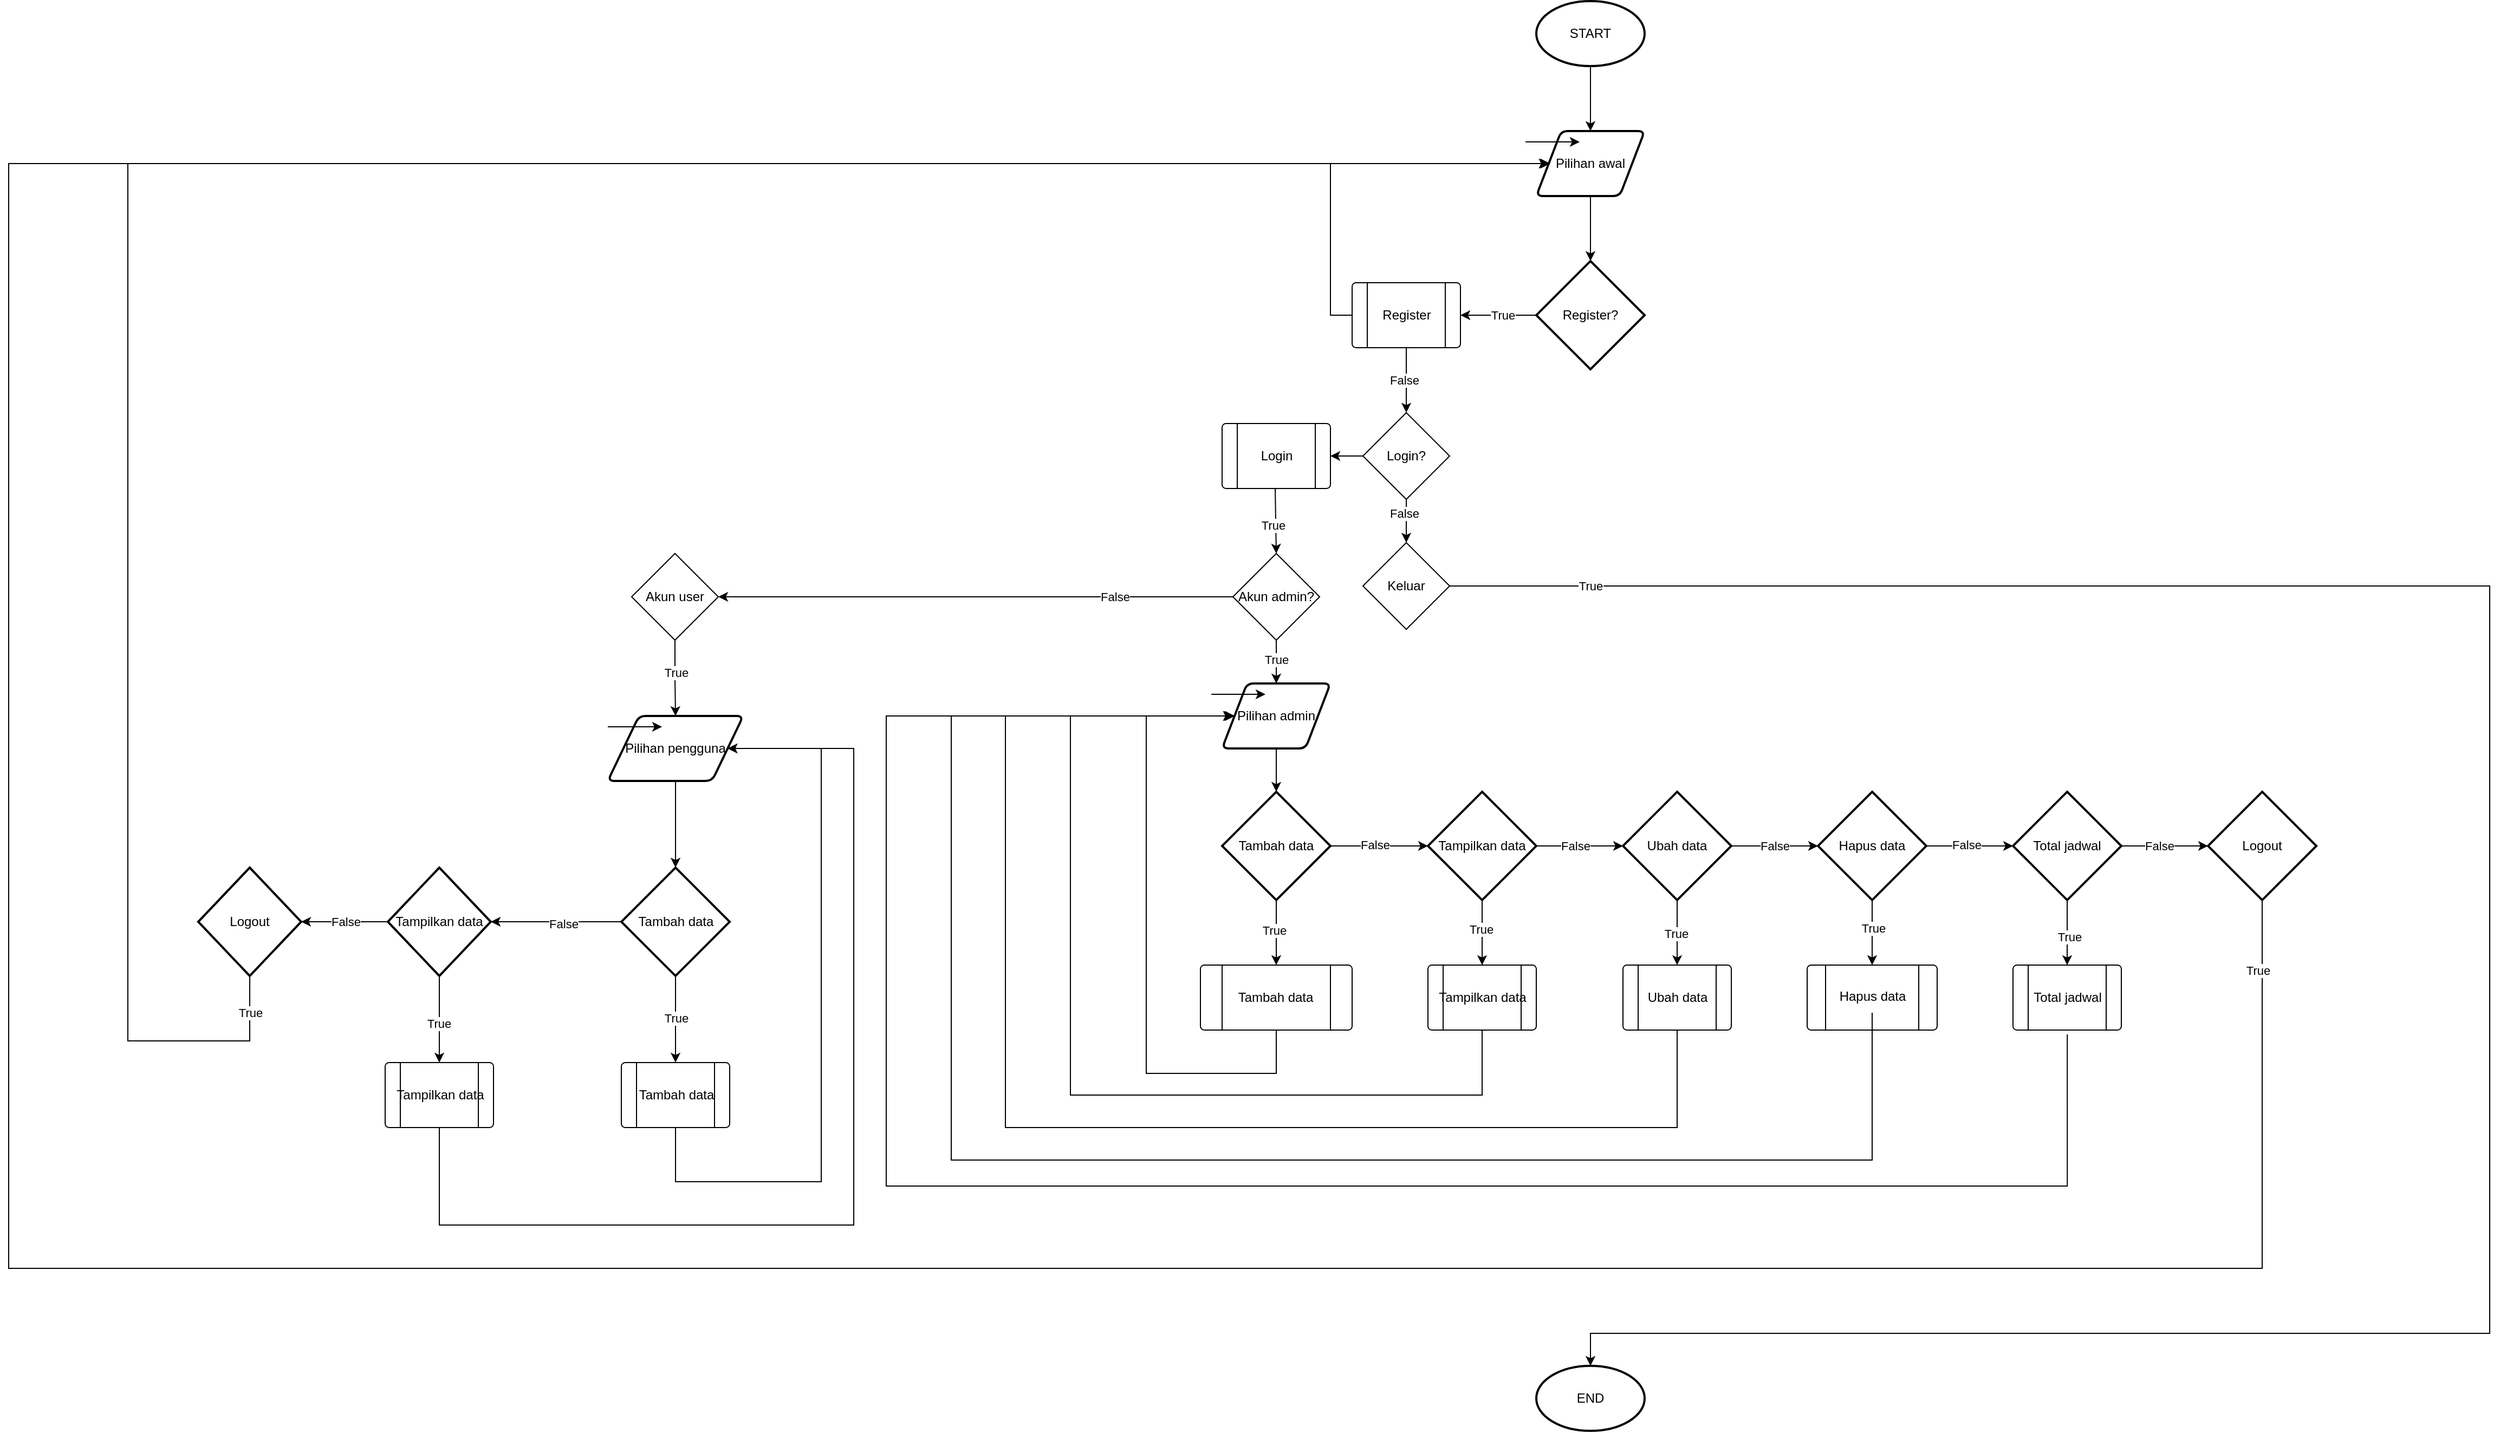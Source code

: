 <mxfile version="24.7.17" pages="8">
  <diagram id="26QEeZrX69vIbiT__6Te" name="UTAMA">
    <mxGraphModel dx="3543" dy="887" grid="1" gridSize="10" guides="1" tooltips="1" connect="1" arrows="1" fold="1" page="1" pageScale="1" pageWidth="850" pageHeight="1100" math="0" shadow="0">
      <root>
        <mxCell id="0" />
        <mxCell id="1" parent="0" />
        <mxCell id="IL1phmKc3OUUYU9UXJBj-3" value="" style="edgeStyle=orthogonalEdgeStyle;rounded=0;orthogonalLoop=1;jettySize=auto;html=1;" parent="1" source="IL1phmKc3OUUYU9UXJBj-1" target="IL1phmKc3OUUYU9UXJBj-2" edge="1">
          <mxGeometry relative="1" as="geometry" />
        </mxCell>
        <mxCell id="IL1phmKc3OUUYU9UXJBj-1" value="START" style="strokeWidth=2;html=1;shape=mxgraph.flowchart.start_1;whiteSpace=wrap;" parent="1" vertex="1">
          <mxGeometry x="370" y="290" width="100" height="60" as="geometry" />
        </mxCell>
        <mxCell id="IL1phmKc3OUUYU9UXJBj-5" value="" style="edgeStyle=orthogonalEdgeStyle;rounded=0;orthogonalLoop=1;jettySize=auto;html=1;entryX=0.5;entryY=0;entryDx=0;entryDy=0;entryPerimeter=0;" parent="1" source="IL1phmKc3OUUYU9UXJBj-2" target="XxElJnlrTqwfch94WFFh-1" edge="1">
          <mxGeometry relative="1" as="geometry">
            <mxPoint x="420" y="550" as="targetPoint" />
          </mxGeometry>
        </mxCell>
        <mxCell id="IL1phmKc3OUUYU9UXJBj-2" value="Pilihan awal" style="shape=parallelogram;html=1;strokeWidth=2;perimeter=parallelogramPerimeter;whiteSpace=wrap;rounded=1;arcSize=12;size=0.23;" parent="1" vertex="1">
          <mxGeometry x="370" y="410" width="100" height="60" as="geometry" />
        </mxCell>
        <mxCell id="XxElJnlrTqwfch94WFFh-4" value="" style="edgeStyle=orthogonalEdgeStyle;rounded=0;orthogonalLoop=1;jettySize=auto;html=1;entryX=1;entryY=0.5;entryDx=0;entryDy=0;" parent="1" source="XxElJnlrTqwfch94WFFh-1" target="XxElJnlrTqwfch94WFFh-5" edge="1">
          <mxGeometry relative="1" as="geometry">
            <mxPoint x="300" y="580" as="targetPoint" />
          </mxGeometry>
        </mxCell>
        <mxCell id="XxElJnlrTqwfch94WFFh-6" value="True" style="edgeLabel;html=1;align=center;verticalAlign=middle;resizable=0;points=[];" parent="XxElJnlrTqwfch94WFFh-4" vertex="1" connectable="0">
          <mxGeometry x="-0.103" y="5" relative="1" as="geometry">
            <mxPoint y="-5" as="offset" />
          </mxGeometry>
        </mxCell>
        <mxCell id="XxElJnlrTqwfch94WFFh-1" value="Register?" style="strokeWidth=2;html=1;shape=mxgraph.flowchart.decision;whiteSpace=wrap;" parent="1" vertex="1">
          <mxGeometry x="370" y="530" width="100" height="100" as="geometry" />
        </mxCell>
        <mxCell id="XxElJnlrTqwfch94WFFh-8" style="edgeStyle=orthogonalEdgeStyle;rounded=0;orthogonalLoop=1;jettySize=auto;html=1;entryX=0;entryY=0.5;entryDx=0;entryDy=0;" parent="1" source="XxElJnlrTqwfch94WFFh-5" target="IL1phmKc3OUUYU9UXJBj-2" edge="1">
          <mxGeometry relative="1" as="geometry">
            <Array as="points">
              <mxPoint x="180" y="580" />
              <mxPoint x="180" y="440" />
            </Array>
          </mxGeometry>
        </mxCell>
        <mxCell id="4S5R090-bwrtNlhZvarS-1" value="" style="edgeStyle=orthogonalEdgeStyle;rounded=0;orthogonalLoop=1;jettySize=auto;html=1;entryX=0.5;entryY=0;entryDx=0;entryDy=0;" parent="1" source="XxElJnlrTqwfch94WFFh-5" target="4S5R090-bwrtNlhZvarS-7" edge="1">
          <mxGeometry relative="1" as="geometry">
            <mxPoint x="250" y="680" as="targetPoint" />
          </mxGeometry>
        </mxCell>
        <mxCell id="4S5R090-bwrtNlhZvarS-2" value="False" style="edgeLabel;html=1;align=center;verticalAlign=middle;resizable=0;points=[];" parent="4S5R090-bwrtNlhZvarS-1" vertex="1" connectable="0">
          <mxGeometry y="-2" relative="1" as="geometry">
            <mxPoint as="offset" />
          </mxGeometry>
        </mxCell>
        <mxCell id="XxElJnlrTqwfch94WFFh-5" value="" style="verticalLabelPosition=bottom;verticalAlign=top;html=1;shape=process;whiteSpace=wrap;rounded=1;size=0.14;arcSize=6;" parent="1" vertex="1">
          <mxGeometry x="200" y="550" width="100" height="60" as="geometry" />
        </mxCell>
        <mxCell id="XxElJnlrTqwfch94WFFh-7" value="Register" style="text;html=1;align=center;verticalAlign=middle;resizable=0;points=[];autosize=1;strokeColor=none;fillColor=none;" parent="1" vertex="1">
          <mxGeometry x="215" y="565" width="70" height="30" as="geometry" />
        </mxCell>
        <mxCell id="4S5R090-bwrtNlhZvarS-9" value="" style="edgeStyle=orthogonalEdgeStyle;rounded=0;orthogonalLoop=1;jettySize=auto;html=1;" parent="1" source="4S5R090-bwrtNlhZvarS-7" target="4S5R090-bwrtNlhZvarS-8" edge="1">
          <mxGeometry relative="1" as="geometry" />
        </mxCell>
        <mxCell id="4S5R090-bwrtNlhZvarS-13" value="" style="edgeStyle=orthogonalEdgeStyle;rounded=0;orthogonalLoop=1;jettySize=auto;html=1;" parent="1" source="4S5R090-bwrtNlhZvarS-7" target="4S5R090-bwrtNlhZvarS-12" edge="1">
          <mxGeometry relative="1" as="geometry" />
        </mxCell>
        <mxCell id="4S5R090-bwrtNlhZvarS-16" value="False" style="edgeLabel;html=1;align=center;verticalAlign=middle;resizable=0;points=[];" parent="4S5R090-bwrtNlhZvarS-13" vertex="1" connectable="0">
          <mxGeometry x="-0.36" y="-2" relative="1" as="geometry">
            <mxPoint as="offset" />
          </mxGeometry>
        </mxCell>
        <mxCell id="4S5R090-bwrtNlhZvarS-7" value="Login?" style="rhombus;whiteSpace=wrap;html=1;" parent="1" vertex="1">
          <mxGeometry x="210" y="670" width="80" height="80" as="geometry" />
        </mxCell>
        <mxCell id="4S5R090-bwrtNlhZvarS-8" value="" style="verticalLabelPosition=bottom;verticalAlign=top;html=1;shape=process;whiteSpace=wrap;rounded=1;size=0.14;arcSize=6;" parent="1" vertex="1">
          <mxGeometry x="80" y="680" width="100" height="60" as="geometry" />
        </mxCell>
        <mxCell id="4S5R090-bwrtNlhZvarS-15" value="" style="edgeStyle=orthogonalEdgeStyle;rounded=0;orthogonalLoop=1;jettySize=auto;html=1;" parent="1" target="4S5R090-bwrtNlhZvarS-14" edge="1">
          <mxGeometry relative="1" as="geometry">
            <mxPoint x="129" y="740" as="sourcePoint" />
          </mxGeometry>
        </mxCell>
        <mxCell id="Yj-vSeAOm31KCTu0Xsmr-1" value="True" style="edgeLabel;html=1;align=center;verticalAlign=middle;resizable=0;points=[];" parent="4S5R090-bwrtNlhZvarS-15" vertex="1" connectable="0">
          <mxGeometry x="0.135" y="-3" relative="1" as="geometry">
            <mxPoint as="offset" />
          </mxGeometry>
        </mxCell>
        <mxCell id="4S5R090-bwrtNlhZvarS-10" value="Login" style="text;html=1;align=center;verticalAlign=middle;resizable=0;points=[];autosize=1;strokeColor=none;fillColor=none;" parent="1" vertex="1">
          <mxGeometry x="105" y="695" width="50" height="30" as="geometry" />
        </mxCell>
        <mxCell id="4S5R090-bwrtNlhZvarS-12" value="Keluar" style="rhombus;whiteSpace=wrap;html=1;" parent="1" vertex="1">
          <mxGeometry x="210" y="790" width="80" height="80" as="geometry" />
        </mxCell>
        <mxCell id="_iMbOhREU7cKjliRstgV-2" value="" style="edgeStyle=orthogonalEdgeStyle;rounded=0;orthogonalLoop=1;jettySize=auto;html=1;entryX=0.5;entryY=0;entryDx=0;entryDy=0;" parent="1" source="4S5R090-bwrtNlhZvarS-14" target="Ol5AXbQPxSO3nmrqW-n--1" edge="1">
          <mxGeometry relative="1" as="geometry">
            <mxPoint x="120" y="908" as="targetPoint" />
          </mxGeometry>
        </mxCell>
        <mxCell id="Yj-vSeAOm31KCTu0Xsmr-2" value="True" style="edgeLabel;html=1;align=center;verticalAlign=middle;resizable=0;points=[];" parent="_iMbOhREU7cKjliRstgV-2" vertex="1" connectable="0">
          <mxGeometry x="-0.11" y="-3" relative="1" as="geometry">
            <mxPoint x="3" as="offset" />
          </mxGeometry>
        </mxCell>
        <mxCell id="Ol5AXbQPxSO3nmrqW-n--5" value="" style="edgeStyle=orthogonalEdgeStyle;rounded=0;orthogonalLoop=1;jettySize=auto;html=1;" parent="1" source="4S5R090-bwrtNlhZvarS-14" target="Ol5AXbQPxSO3nmrqW-n--4" edge="1">
          <mxGeometry relative="1" as="geometry" />
        </mxCell>
        <mxCell id="Yj-vSeAOm31KCTu0Xsmr-3" value="False" style="edgeLabel;html=1;align=center;verticalAlign=middle;resizable=0;points=[];" parent="Ol5AXbQPxSO3nmrqW-n--5" vertex="1" connectable="0">
          <mxGeometry x="-0.025" y="1" relative="1" as="geometry">
            <mxPoint x="122" y="-1" as="offset" />
          </mxGeometry>
        </mxCell>
        <mxCell id="4S5R090-bwrtNlhZvarS-14" value="Akun admin?" style="rhombus;whiteSpace=wrap;html=1;" parent="1" vertex="1">
          <mxGeometry x="90" y="800" width="80" height="80" as="geometry" />
        </mxCell>
        <mxCell id="OENtlaoTmzw9U8hLZUp1-2" value="" style="edgeStyle=orthogonalEdgeStyle;rounded=0;orthogonalLoop=1;jettySize=auto;html=1;" parent="1" source="Ol5AXbQPxSO3nmrqW-n--1" target="OENtlaoTmzw9U8hLZUp1-1" edge="1">
          <mxGeometry relative="1" as="geometry" />
        </mxCell>
        <mxCell id="Ol5AXbQPxSO3nmrqW-n--1" value="Pilihan admin" style="shape=parallelogram;html=1;strokeWidth=2;perimeter=parallelogramPerimeter;whiteSpace=wrap;rounded=1;arcSize=12;size=0.23;" parent="1" vertex="1">
          <mxGeometry x="80" y="920" width="100" height="60" as="geometry" />
        </mxCell>
        <mxCell id="Ol5AXbQPxSO3nmrqW-n--3" value="" style="edgeStyle=none;orthogonalLoop=1;jettySize=auto;html=1;rounded=0;" parent="1" edge="1">
          <mxGeometry width="100" relative="1" as="geometry">
            <mxPoint x="70" y="930" as="sourcePoint" />
            <mxPoint x="120" y="930" as="targetPoint" />
            <Array as="points" />
          </mxGeometry>
        </mxCell>
        <mxCell id="SnPUfPCR4jyvn7PE34Hb-2" value="" style="edgeStyle=orthogonalEdgeStyle;rounded=0;orthogonalLoop=1;jettySize=auto;html=1;" parent="1" source="Ol5AXbQPxSO3nmrqW-n--4" target="SnPUfPCR4jyvn7PE34Hb-1" edge="1">
          <mxGeometry relative="1" as="geometry" />
        </mxCell>
        <mxCell id="SnPUfPCR4jyvn7PE34Hb-3" value="True" style="edgeLabel;html=1;align=center;verticalAlign=middle;resizable=0;points=[];" parent="SnPUfPCR4jyvn7PE34Hb-2" vertex="1" connectable="0">
          <mxGeometry x="0.189" relative="1" as="geometry">
            <mxPoint y="-12" as="offset" />
          </mxGeometry>
        </mxCell>
        <mxCell id="Ol5AXbQPxSO3nmrqW-n--4" value="Akun user" style="rhombus;whiteSpace=wrap;html=1;" parent="1" vertex="1">
          <mxGeometry x="-465" y="800" width="80" height="80" as="geometry" />
        </mxCell>
        <mxCell id="LlNKkPpoZw3NCBhHh1k7-2" value="" style="edgeStyle=orthogonalEdgeStyle;rounded=0;orthogonalLoop=1;jettySize=auto;html=1;entryX=0.5;entryY=0;entryDx=0;entryDy=0;" parent="1" source="OENtlaoTmzw9U8hLZUp1-1" target="LlNKkPpoZw3NCBhHh1k7-3" edge="1">
          <mxGeometry relative="1" as="geometry">
            <mxPoint x="130" y="1220" as="targetPoint" />
          </mxGeometry>
        </mxCell>
        <mxCell id="LlNKkPpoZw3NCBhHh1k7-5" value="True" style="edgeLabel;html=1;align=center;verticalAlign=middle;resizable=0;points=[];" parent="LlNKkPpoZw3NCBhHh1k7-2" vertex="1" connectable="0">
          <mxGeometry x="-0.1" y="2" relative="1" as="geometry">
            <mxPoint x="-4" y="1" as="offset" />
          </mxGeometry>
        </mxCell>
        <mxCell id="lwP8fLJAZRcOApJ7ps1U-2" value="" style="edgeStyle=orthogonalEdgeStyle;rounded=0;orthogonalLoop=1;jettySize=auto;html=1;" parent="1" source="OENtlaoTmzw9U8hLZUp1-1" target="lwP8fLJAZRcOApJ7ps1U-1" edge="1">
          <mxGeometry relative="1" as="geometry" />
        </mxCell>
        <mxCell id="xKdxJ4ueiBNfUoAXIZeR-4" value="False" style="edgeLabel;html=1;align=center;verticalAlign=middle;resizable=0;points=[];" parent="lwP8fLJAZRcOApJ7ps1U-2" vertex="1" connectable="0">
          <mxGeometry x="-0.089" y="-3" relative="1" as="geometry">
            <mxPoint y="-4" as="offset" />
          </mxGeometry>
        </mxCell>
        <mxCell id="OENtlaoTmzw9U8hLZUp1-1" value="Tambah data" style="strokeWidth=2;html=1;shape=mxgraph.flowchart.decision;whiteSpace=wrap;" parent="1" vertex="1">
          <mxGeometry x="80" y="1020" width="100" height="100" as="geometry" />
        </mxCell>
        <mxCell id="LlNKkPpoZw3NCBhHh1k7-3" value="" style="verticalLabelPosition=bottom;verticalAlign=top;html=1;shape=process;whiteSpace=wrap;rounded=1;size=0.14;arcSize=6;" parent="1" vertex="1">
          <mxGeometry x="60" y="1180" width="140" height="60" as="geometry" />
        </mxCell>
        <mxCell id="oezpbbOGGenALwVOjRUv-10" style="edgeStyle=orthogonalEdgeStyle;rounded=0;orthogonalLoop=1;jettySize=auto;html=1;entryX=0;entryY=0.5;entryDx=0;entryDy=0;exitX=0.5;exitY=1;exitDx=0;exitDy=0;" parent="1" source="LlNKkPpoZw3NCBhHh1k7-3" target="Ol5AXbQPxSO3nmrqW-n--1" edge="1">
          <mxGeometry relative="1" as="geometry">
            <mxPoint x="60" y="1210" as="sourcePoint" />
            <Array as="points">
              <mxPoint x="130" y="1280" />
              <mxPoint x="10" y="1280" />
              <mxPoint x="10" y="950" />
            </Array>
          </mxGeometry>
        </mxCell>
        <mxCell id="LlNKkPpoZw3NCBhHh1k7-4" value="Tambah data" style="text;html=1;align=center;verticalAlign=middle;resizable=0;points=[];autosize=1;strokeColor=none;fillColor=none;" parent="1" vertex="1">
          <mxGeometry x="84" y="1195" width="90" height="30" as="geometry" />
        </mxCell>
        <mxCell id="6GOM7Ha0-x-E4gUQbuxZ-3" value="" style="edgeStyle=orthogonalEdgeStyle;rounded=0;orthogonalLoop=1;jettySize=auto;html=1;" parent="1" source="lwP8fLJAZRcOApJ7ps1U-1" target="6GOM7Ha0-x-E4gUQbuxZ-2" edge="1">
          <mxGeometry relative="1" as="geometry" />
        </mxCell>
        <mxCell id="hh0KTQaMWghcd9gIspm0-19" value="True" style="edgeLabel;html=1;align=center;verticalAlign=middle;resizable=0;points=[];" parent="6GOM7Ha0-x-E4gUQbuxZ-3" vertex="1" connectable="0">
          <mxGeometry x="-0.096" y="-1" relative="1" as="geometry">
            <mxPoint as="offset" />
          </mxGeometry>
        </mxCell>
        <mxCell id="6GOM7Ha0-x-E4gUQbuxZ-6" value="" style="edgeStyle=orthogonalEdgeStyle;rounded=0;orthogonalLoop=1;jettySize=auto;html=1;" parent="1" source="lwP8fLJAZRcOApJ7ps1U-1" target="6GOM7Ha0-x-E4gUQbuxZ-5" edge="1">
          <mxGeometry relative="1" as="geometry" />
        </mxCell>
        <mxCell id="xKdxJ4ueiBNfUoAXIZeR-5" value="False" style="edgeLabel;html=1;align=center;verticalAlign=middle;resizable=0;points=[];" parent="6GOM7Ha0-x-E4gUQbuxZ-6" vertex="1" connectable="0">
          <mxGeometry x="-0.125" y="-2" relative="1" as="geometry">
            <mxPoint x="1" y="-2" as="offset" />
          </mxGeometry>
        </mxCell>
        <mxCell id="lwP8fLJAZRcOApJ7ps1U-1" value="Tampilkan data" style="strokeWidth=2;html=1;shape=mxgraph.flowchart.decision;whiteSpace=wrap;" parent="1" vertex="1">
          <mxGeometry x="270" y="1020" width="100" height="100" as="geometry" />
        </mxCell>
        <mxCell id="oezpbbOGGenALwVOjRUv-11" style="edgeStyle=orthogonalEdgeStyle;rounded=0;orthogonalLoop=1;jettySize=auto;html=1;entryX=0;entryY=0.5;entryDx=0;entryDy=0;exitX=0.5;exitY=1;exitDx=0;exitDy=0;" parent="1" source="6GOM7Ha0-x-E4gUQbuxZ-2" target="Ol5AXbQPxSO3nmrqW-n--1" edge="1">
          <mxGeometry relative="1" as="geometry">
            <Array as="points">
              <mxPoint x="320" y="1300" />
              <mxPoint x="-60" y="1300" />
              <mxPoint x="-60" y="950" />
            </Array>
          </mxGeometry>
        </mxCell>
        <mxCell id="6GOM7Ha0-x-E4gUQbuxZ-2" value="" style="verticalLabelPosition=bottom;verticalAlign=top;html=1;shape=process;whiteSpace=wrap;rounded=1;size=0.14;arcSize=6;" parent="1" vertex="1">
          <mxGeometry x="270" y="1180" width="100" height="60" as="geometry" />
        </mxCell>
        <mxCell id="6GOM7Ha0-x-E4gUQbuxZ-4" value="Tampilkan data" style="text;html=1;align=center;verticalAlign=middle;resizable=0;points=[];autosize=1;strokeColor=none;fillColor=none;" parent="1" vertex="1">
          <mxGeometry x="270" y="1195" width="100" height="30" as="geometry" />
        </mxCell>
        <mxCell id="xKdxJ4ueiBNfUoAXIZeR-2" value="" style="edgeStyle=orthogonalEdgeStyle;rounded=0;orthogonalLoop=1;jettySize=auto;html=1;" parent="1" source="6GOM7Ha0-x-E4gUQbuxZ-5" target="xKdxJ4ueiBNfUoAXIZeR-1" edge="1">
          <mxGeometry relative="1" as="geometry" />
        </mxCell>
        <mxCell id="hh0KTQaMWghcd9gIspm0-18" value="True" style="edgeLabel;html=1;align=center;verticalAlign=middle;resizable=0;points=[];" parent="xKdxJ4ueiBNfUoAXIZeR-2" vertex="1" connectable="0">
          <mxGeometry x="0.015" y="-1" relative="1" as="geometry">
            <mxPoint as="offset" />
          </mxGeometry>
        </mxCell>
        <mxCell id="oezpbbOGGenALwVOjRUv-2" value="" style="edgeStyle=orthogonalEdgeStyle;rounded=0;orthogonalLoop=1;jettySize=auto;html=1;" parent="1" source="6GOM7Ha0-x-E4gUQbuxZ-5" target="oezpbbOGGenALwVOjRUv-1" edge="1">
          <mxGeometry relative="1" as="geometry" />
        </mxCell>
        <mxCell id="hh0KTQaMWghcd9gIspm0-13" value="False" style="edgeLabel;html=1;align=center;verticalAlign=middle;resizable=0;points=[];" parent="oezpbbOGGenALwVOjRUv-2" vertex="1" connectable="0">
          <mxGeometry x="0.235" y="2" relative="1" as="geometry">
            <mxPoint x="-10" y="2" as="offset" />
          </mxGeometry>
        </mxCell>
        <mxCell id="6GOM7Ha0-x-E4gUQbuxZ-5" value="Ubah data" style="strokeWidth=2;html=1;shape=mxgraph.flowchart.decision;whiteSpace=wrap;" parent="1" vertex="1">
          <mxGeometry x="450" y="1020" width="100" height="100" as="geometry" />
        </mxCell>
        <mxCell id="oezpbbOGGenALwVOjRUv-12" style="edgeStyle=orthogonalEdgeStyle;rounded=0;orthogonalLoop=1;jettySize=auto;html=1;entryX=0;entryY=0.5;entryDx=0;entryDy=0;" parent="1" source="xKdxJ4ueiBNfUoAXIZeR-1" target="Ol5AXbQPxSO3nmrqW-n--1" edge="1">
          <mxGeometry relative="1" as="geometry">
            <Array as="points">
              <mxPoint x="500" y="1330" />
              <mxPoint x="-120" y="1330" />
              <mxPoint x="-120" y="950" />
            </Array>
          </mxGeometry>
        </mxCell>
        <mxCell id="xKdxJ4ueiBNfUoAXIZeR-1" value="" style="verticalLabelPosition=bottom;verticalAlign=top;html=1;shape=process;whiteSpace=wrap;rounded=1;size=0.14;arcSize=6;" parent="1" vertex="1">
          <mxGeometry x="450" y="1180" width="100" height="60" as="geometry" />
        </mxCell>
        <mxCell id="xKdxJ4ueiBNfUoAXIZeR-3" value="Ubah data" style="text;html=1;align=center;verticalAlign=middle;resizable=0;points=[];autosize=1;strokeColor=none;fillColor=none;" parent="1" vertex="1">
          <mxGeometry x="460" y="1195" width="80" height="30" as="geometry" />
        </mxCell>
        <mxCell id="oezpbbOGGenALwVOjRUv-4" value="" style="edgeStyle=orthogonalEdgeStyle;rounded=0;orthogonalLoop=1;jettySize=auto;html=1;" parent="1" source="oezpbbOGGenALwVOjRUv-1" target="oezpbbOGGenALwVOjRUv-3" edge="1">
          <mxGeometry relative="1" as="geometry" />
        </mxCell>
        <mxCell id="hh0KTQaMWghcd9gIspm0-17" value="True" style="edgeLabel;html=1;align=center;verticalAlign=middle;resizable=0;points=[];" parent="oezpbbOGGenALwVOjRUv-4" vertex="1" connectable="0">
          <mxGeometry x="-0.133" y="1" relative="1" as="geometry">
            <mxPoint as="offset" />
          </mxGeometry>
        </mxCell>
        <mxCell id="hh0KTQaMWghcd9gIspm0-5" value="" style="edgeStyle=orthogonalEdgeStyle;rounded=0;orthogonalLoop=1;jettySize=auto;html=1;" parent="1" source="oezpbbOGGenALwVOjRUv-1" target="hh0KTQaMWghcd9gIspm0-4" edge="1">
          <mxGeometry relative="1" as="geometry" />
        </mxCell>
        <mxCell id="hh0KTQaMWghcd9gIspm0-14" value="False" style="edgeLabel;html=1;align=center;verticalAlign=middle;resizable=0;points=[];" parent="hh0KTQaMWghcd9gIspm0-5" vertex="1" connectable="0">
          <mxGeometry x="-0.091" y="1" relative="1" as="geometry">
            <mxPoint as="offset" />
          </mxGeometry>
        </mxCell>
        <mxCell id="oezpbbOGGenALwVOjRUv-1" value="Hapus data" style="strokeWidth=2;html=1;shape=mxgraph.flowchart.decision;whiteSpace=wrap;" parent="1" vertex="1">
          <mxGeometry x="630" y="1020" width="100" height="100" as="geometry" />
        </mxCell>
        <mxCell id="oezpbbOGGenALwVOjRUv-3" value="" style="verticalLabelPosition=bottom;verticalAlign=top;html=1;shape=process;whiteSpace=wrap;rounded=1;size=0.14;arcSize=6;" parent="1" vertex="1">
          <mxGeometry x="620" y="1180" width="120" height="60" as="geometry" />
        </mxCell>
        <mxCell id="oezpbbOGGenALwVOjRUv-5" value="Hapus data" style="text;html=1;align=center;verticalAlign=middle;resizable=0;points=[];autosize=1;strokeColor=none;fillColor=none;" parent="1" vertex="1">
          <mxGeometry x="640" y="1194" width="80" height="30" as="geometry" />
        </mxCell>
        <mxCell id="oezpbbOGGenALwVOjRUv-9" style="edgeStyle=orthogonalEdgeStyle;rounded=0;orthogonalLoop=1;jettySize=auto;html=1;entryX=0;entryY=0.5;entryDx=0;entryDy=0;exitX=0.5;exitY=1;exitDx=0;exitDy=0;exitPerimeter=0;" parent="1" source="oezpbbOGGenALwVOjRUv-7" target="IL1phmKc3OUUYU9UXJBj-2" edge="1">
          <mxGeometry relative="1" as="geometry">
            <Array as="points">
              <mxPoint x="1040" y="1460" />
              <mxPoint x="-1040" y="1460" />
              <mxPoint x="-1040" y="440" />
            </Array>
          </mxGeometry>
        </mxCell>
        <mxCell id="hh0KTQaMWghcd9gIspm0-22" value="True" style="edgeLabel;html=1;align=center;verticalAlign=middle;resizable=0;points=[];" parent="oezpbbOGGenALwVOjRUv-9" vertex="1" connectable="0">
          <mxGeometry x="-0.973" y="-4" relative="1" as="geometry">
            <mxPoint y="-1" as="offset" />
          </mxGeometry>
        </mxCell>
        <mxCell id="oezpbbOGGenALwVOjRUv-7" value="Logout" style="strokeWidth=2;html=1;shape=mxgraph.flowchart.decision;whiteSpace=wrap;" parent="1" vertex="1">
          <mxGeometry x="990" y="1020" width="100" height="100" as="geometry" />
        </mxCell>
        <mxCell id="oezpbbOGGenALwVOjRUv-13" style="edgeStyle=orthogonalEdgeStyle;rounded=0;orthogonalLoop=1;jettySize=auto;html=1;" parent="1" source="oezpbbOGGenALwVOjRUv-5" edge="1">
          <mxGeometry relative="1" as="geometry">
            <mxPoint x="90" y="950" as="targetPoint" />
            <Array as="points">
              <mxPoint x="680" y="1360" />
              <mxPoint x="-170" y="1360" />
              <mxPoint x="-170" y="950" />
            </Array>
          </mxGeometry>
        </mxCell>
        <mxCell id="9OENz1F9VdTtjFjYxFF2-2" value="" style="edgeStyle=orthogonalEdgeStyle;rounded=0;orthogonalLoop=1;jettySize=auto;html=1;" parent="1" source="SnPUfPCR4jyvn7PE34Hb-1" target="9OENz1F9VdTtjFjYxFF2-1" edge="1">
          <mxGeometry relative="1" as="geometry" />
        </mxCell>
        <mxCell id="SnPUfPCR4jyvn7PE34Hb-1" value="Pilihan pengguna" style="shape=parallelogram;html=1;strokeWidth=2;perimeter=parallelogramPerimeter;whiteSpace=wrap;rounded=1;arcSize=12;size=0.23;" parent="1" vertex="1">
          <mxGeometry x="-487" y="950" width="125" height="60" as="geometry" />
        </mxCell>
        <mxCell id="SnPUfPCR4jyvn7PE34Hb-4" value="" style="edgeStyle=none;orthogonalLoop=1;jettySize=auto;html=1;rounded=0;" parent="1" edge="1">
          <mxGeometry width="100" relative="1" as="geometry">
            <mxPoint x="-487" y="960" as="sourcePoint" />
            <mxPoint x="-437" y="960" as="targetPoint" />
            <Array as="points" />
          </mxGeometry>
        </mxCell>
        <mxCell id="9OENz1F9VdTtjFjYxFF2-4" value="" style="edgeStyle=orthogonalEdgeStyle;rounded=0;orthogonalLoop=1;jettySize=auto;html=1;" parent="1" source="9OENz1F9VdTtjFjYxFF2-1" target="9OENz1F9VdTtjFjYxFF2-3" edge="1">
          <mxGeometry relative="1" as="geometry" />
        </mxCell>
        <mxCell id="7CoMZ6yRX7SlCiv-Ta6n-1" value="False" style="edgeLabel;html=1;align=center;verticalAlign=middle;resizable=0;points=[];" parent="9OENz1F9VdTtjFjYxFF2-4" vertex="1" connectable="0">
          <mxGeometry x="-0.095" y="2" relative="1" as="geometry">
            <mxPoint x="1" as="offset" />
          </mxGeometry>
        </mxCell>
        <mxCell id="8fDBhv9t8lkOErtbsiVY-2" value="" style="edgeStyle=orthogonalEdgeStyle;rounded=0;orthogonalLoop=1;jettySize=auto;html=1;" parent="1" source="9OENz1F9VdTtjFjYxFF2-1" target="8fDBhv9t8lkOErtbsiVY-1" edge="1">
          <mxGeometry relative="1" as="geometry" />
        </mxCell>
        <mxCell id="8fDBhv9t8lkOErtbsiVY-3" value="True" style="edgeLabel;html=1;align=center;verticalAlign=middle;resizable=0;points=[];" parent="8fDBhv9t8lkOErtbsiVY-2" vertex="1" connectable="0">
          <mxGeometry x="-0.165" y="3" relative="1" as="geometry">
            <mxPoint x="-3" y="5" as="offset" />
          </mxGeometry>
        </mxCell>
        <mxCell id="9OENz1F9VdTtjFjYxFF2-1" value="Tambah data" style="strokeWidth=2;html=1;shape=mxgraph.flowchart.decision;whiteSpace=wrap;" parent="1" vertex="1">
          <mxGeometry x="-474.5" y="1090" width="100" height="100" as="geometry" />
        </mxCell>
        <mxCell id="7CoMZ6yRX7SlCiv-Ta6n-3" value="" style="edgeStyle=orthogonalEdgeStyle;rounded=0;orthogonalLoop=1;jettySize=auto;html=1;" parent="1" source="9OENz1F9VdTtjFjYxFF2-3" target="7CoMZ6yRX7SlCiv-Ta6n-2" edge="1">
          <mxGeometry relative="1" as="geometry" />
        </mxCell>
        <mxCell id="hh0KTQaMWghcd9gIspm0-20" value="True" style="edgeLabel;html=1;align=center;verticalAlign=middle;resizable=0;points=[];" parent="7CoMZ6yRX7SlCiv-Ta6n-3" vertex="1" connectable="0">
          <mxGeometry x="0.094" y="-1" relative="1" as="geometry">
            <mxPoint as="offset" />
          </mxGeometry>
        </mxCell>
        <mxCell id="7CoMZ6yRX7SlCiv-Ta6n-6" value="" style="edgeStyle=orthogonalEdgeStyle;rounded=0;orthogonalLoop=1;jettySize=auto;html=1;" parent="1" source="9OENz1F9VdTtjFjYxFF2-3" target="7CoMZ6yRX7SlCiv-Ta6n-5" edge="1">
          <mxGeometry relative="1" as="geometry" />
        </mxCell>
        <mxCell id="7CoMZ6yRX7SlCiv-Ta6n-8" value="False" style="edgeLabel;html=1;align=center;verticalAlign=middle;resizable=0;points=[];" parent="7CoMZ6yRX7SlCiv-Ta6n-6" vertex="1" connectable="0">
          <mxGeometry x="-0.025" relative="1" as="geometry">
            <mxPoint as="offset" />
          </mxGeometry>
        </mxCell>
        <mxCell id="9OENz1F9VdTtjFjYxFF2-3" value="Tampilkan data" style="strokeWidth=2;html=1;shape=mxgraph.flowchart.decision;whiteSpace=wrap;" parent="1" vertex="1">
          <mxGeometry x="-690" y="1090" width="95" height="100" as="geometry" />
        </mxCell>
        <mxCell id="8fDBhv9t8lkOErtbsiVY-1" value="" style="verticalLabelPosition=bottom;verticalAlign=top;html=1;shape=process;whiteSpace=wrap;rounded=1;size=0.14;arcSize=6;" parent="1" vertex="1">
          <mxGeometry x="-474.5" y="1270" width="100" height="60" as="geometry" />
        </mxCell>
        <mxCell id="q5FtdKPk_OZ0dVfno66y-2" style="edgeStyle=orthogonalEdgeStyle;rounded=0;orthogonalLoop=1;jettySize=auto;html=1;exitX=0.5;exitY=1;exitDx=0;exitDy=0;entryX=1;entryY=0.5;entryDx=0;entryDy=0;" parent="1" source="8fDBhv9t8lkOErtbsiVY-1" target="SnPUfPCR4jyvn7PE34Hb-1" edge="1">
          <mxGeometry relative="1" as="geometry">
            <mxPoint x="-380.0" y="970" as="targetPoint" />
            <Array as="points">
              <mxPoint x="-425" y="1380" />
              <mxPoint x="-290" y="1380" />
              <mxPoint x="-290" y="980" />
            </Array>
          </mxGeometry>
        </mxCell>
        <mxCell id="8fDBhv9t8lkOErtbsiVY-4" value="Tambah data" style="text;html=1;align=center;verticalAlign=middle;resizable=0;points=[];autosize=1;strokeColor=none;fillColor=none;" parent="1" vertex="1">
          <mxGeometry x="-469.5" y="1285" width="90" height="30" as="geometry" />
        </mxCell>
        <mxCell id="7CoMZ6yRX7SlCiv-Ta6n-2" value="" style="verticalLabelPosition=bottom;verticalAlign=top;html=1;shape=process;whiteSpace=wrap;rounded=1;size=0.14;arcSize=6;" parent="1" vertex="1">
          <mxGeometry x="-692.5" y="1270" width="100" height="60" as="geometry" />
        </mxCell>
        <mxCell id="q5FtdKPk_OZ0dVfno66y-1" style="edgeStyle=orthogonalEdgeStyle;rounded=0;orthogonalLoop=1;jettySize=auto;html=1;exitX=0.5;exitY=1;exitDx=0;exitDy=0;entryX=1;entryY=0.5;entryDx=0;entryDy=0;" parent="1" source="7CoMZ6yRX7SlCiv-Ta6n-2" target="SnPUfPCR4jyvn7PE34Hb-1" edge="1">
          <mxGeometry relative="1" as="geometry">
            <mxPoint x="-290" y="880" as="targetPoint" />
            <Array as="points">
              <mxPoint x="-642" y="1420" />
              <mxPoint x="-260" y="1420" />
              <mxPoint x="-260" y="980" />
            </Array>
          </mxGeometry>
        </mxCell>
        <mxCell id="7CoMZ6yRX7SlCiv-Ta6n-4" value="Tampilkan data" style="text;html=1;align=center;verticalAlign=middle;resizable=0;points=[];autosize=1;strokeColor=none;fillColor=none;" parent="1" vertex="1">
          <mxGeometry x="-692.5" y="1285" width="100" height="30" as="geometry" />
        </mxCell>
        <mxCell id="7CoMZ6yRX7SlCiv-Ta6n-7" style="edgeStyle=orthogonalEdgeStyle;rounded=0;orthogonalLoop=1;jettySize=auto;html=1;exitX=0.5;exitY=1;exitDx=0;exitDy=0;exitPerimeter=0;" parent="1" source="7CoMZ6yRX7SlCiv-Ta6n-5" edge="1">
          <mxGeometry relative="1" as="geometry">
            <mxPoint x="382.909" y="440" as="targetPoint" />
            <Array as="points">
              <mxPoint x="-817" y="1250" />
              <mxPoint x="-930" y="1250" />
              <mxPoint x="-930" y="440" />
            </Array>
          </mxGeometry>
        </mxCell>
        <mxCell id="hh0KTQaMWghcd9gIspm0-21" value="True" style="edgeLabel;html=1;align=center;verticalAlign=middle;resizable=0;points=[];" parent="7CoMZ6yRX7SlCiv-Ta6n-7" vertex="1" connectable="0">
          <mxGeometry x="-0.982" y="-3" relative="1" as="geometry">
            <mxPoint x="3" y="13" as="offset" />
          </mxGeometry>
        </mxCell>
        <mxCell id="7CoMZ6yRX7SlCiv-Ta6n-5" value="Logout" style="strokeWidth=2;html=1;shape=mxgraph.flowchart.decision;whiteSpace=wrap;" parent="1" vertex="1">
          <mxGeometry x="-865" y="1090" width="95" height="100" as="geometry" />
        </mxCell>
        <mxCell id="CmBOQebBg6JPJXjIbVgN-1" value="END" style="strokeWidth=2;html=1;shape=mxgraph.flowchart.start_1;whiteSpace=wrap;" parent="1" vertex="1">
          <mxGeometry x="370" y="1550" width="100" height="60" as="geometry" />
        </mxCell>
        <mxCell id="CmBOQebBg6JPJXjIbVgN-3" style="edgeStyle=orthogonalEdgeStyle;rounded=0;orthogonalLoop=1;jettySize=auto;html=1;entryX=0.5;entryY=0;entryDx=0;entryDy=0;entryPerimeter=0;" parent="1" source="4S5R090-bwrtNlhZvarS-12" target="CmBOQebBg6JPJXjIbVgN-1" edge="1">
          <mxGeometry relative="1" as="geometry">
            <Array as="points">
              <mxPoint x="1250" y="830" />
              <mxPoint x="1250" y="1520" />
              <mxPoint x="420" y="1520" />
            </Array>
          </mxGeometry>
        </mxCell>
        <mxCell id="CmBOQebBg6JPJXjIbVgN-4" value="True" style="edgeLabel;html=1;align=center;verticalAlign=middle;resizable=0;points=[];" parent="CmBOQebBg6JPJXjIbVgN-3" vertex="1" connectable="0">
          <mxGeometry x="-0.796" y="-2" relative="1" as="geometry">
            <mxPoint x="-126" y="-2" as="offset" />
          </mxGeometry>
        </mxCell>
        <mxCell id="hh0KTQaMWghcd9gIspm0-6" value="" style="edgeStyle=orthogonalEdgeStyle;rounded=0;orthogonalLoop=1;jettySize=auto;html=1;" parent="1" source="hh0KTQaMWghcd9gIspm0-4" target="oezpbbOGGenALwVOjRUv-7" edge="1">
          <mxGeometry relative="1" as="geometry" />
        </mxCell>
        <mxCell id="hh0KTQaMWghcd9gIspm0-15" value="False" style="edgeLabel;html=1;align=center;verticalAlign=middle;resizable=0;points=[];" parent="hh0KTQaMWghcd9gIspm0-6" vertex="1" connectable="0">
          <mxGeometry x="-0.245" relative="1" as="geometry">
            <mxPoint x="5" as="offset" />
          </mxGeometry>
        </mxCell>
        <mxCell id="hh0KTQaMWghcd9gIspm0-8" value="" style="edgeStyle=orthogonalEdgeStyle;rounded=0;orthogonalLoop=1;jettySize=auto;html=1;" parent="1" source="hh0KTQaMWghcd9gIspm0-4" target="hh0KTQaMWghcd9gIspm0-7" edge="1">
          <mxGeometry relative="1" as="geometry" />
        </mxCell>
        <mxCell id="hh0KTQaMWghcd9gIspm0-16" value="True" style="edgeLabel;html=1;align=center;verticalAlign=middle;resizable=0;points=[];" parent="hh0KTQaMWghcd9gIspm0-8" vertex="1" connectable="0">
          <mxGeometry x="0.126" y="2" relative="1" as="geometry">
            <mxPoint as="offset" />
          </mxGeometry>
        </mxCell>
        <mxCell id="hh0KTQaMWghcd9gIspm0-4" value="Total jadwal" style="strokeWidth=2;html=1;shape=mxgraph.flowchart.decision;whiteSpace=wrap;" parent="1" vertex="1">
          <mxGeometry x="810" y="1020" width="100" height="100" as="geometry" />
        </mxCell>
        <mxCell id="hh0KTQaMWghcd9gIspm0-11" style="edgeStyle=orthogonalEdgeStyle;rounded=0;orthogonalLoop=1;jettySize=auto;html=1;" parent="1" edge="1">
          <mxGeometry relative="1" as="geometry">
            <mxPoint x="860.091" y="1244" as="sourcePoint" />
            <mxPoint x="90" y="950" as="targetPoint" />
            <Array as="points">
              <mxPoint x="860" y="1384" />
              <mxPoint x="-230" y="1384" />
              <mxPoint x="-230" y="950" />
            </Array>
          </mxGeometry>
        </mxCell>
        <mxCell id="hh0KTQaMWghcd9gIspm0-7" value="" style="verticalLabelPosition=bottom;verticalAlign=top;html=1;shape=process;whiteSpace=wrap;rounded=1;size=0.14;arcSize=6;" parent="1" vertex="1">
          <mxGeometry x="810" y="1180" width="100" height="60" as="geometry" />
        </mxCell>
        <mxCell id="hh0KTQaMWghcd9gIspm0-9" value="Total jadwal" style="text;html=1;align=center;verticalAlign=middle;resizable=0;points=[];autosize=1;strokeColor=none;fillColor=none;" parent="1" vertex="1">
          <mxGeometry x="815" y="1195" width="90" height="30" as="geometry" />
        </mxCell>
        <mxCell id="29CmAcHR3_0q53N1MXfq-1" value="" style="edgeStyle=none;orthogonalLoop=1;jettySize=auto;html=1;rounded=0;" edge="1" parent="1">
          <mxGeometry width="100" relative="1" as="geometry">
            <mxPoint x="360" y="420" as="sourcePoint" />
            <mxPoint x="410" y="420" as="targetPoint" />
            <Array as="points" />
          </mxGeometry>
        </mxCell>
      </root>
    </mxGraphModel>
  </diagram>
  <diagram id="ktEtNFoIpM2ly_aeJpQO" name="register">
    <mxGraphModel dx="1290" dy="621" grid="1" gridSize="10" guides="1" tooltips="1" connect="1" arrows="1" fold="1" page="1" pageScale="1" pageWidth="850" pageHeight="1100" math="0" shadow="0">
      <root>
        <mxCell id="0" />
        <mxCell id="1" parent="0" />
        <mxCell id="VKh4wYocVOfpkpVN81ZU-2" value="" style="edgeStyle=orthogonalEdgeStyle;rounded=0;orthogonalLoop=1;jettySize=auto;html=1;" edge="1" parent="1" source="HmQbHXPhvyVjyVEYvVR3-1" target="VKh4wYocVOfpkpVN81ZU-1">
          <mxGeometry relative="1" as="geometry" />
        </mxCell>
        <mxCell id="HmQbHXPhvyVjyVEYvVR3-1" value="REGISTER" style="strokeWidth=2;html=1;shape=mxgraph.flowchart.start_1;whiteSpace=wrap;" vertex="1" parent="1">
          <mxGeometry x="370" y="280" width="100" height="60" as="geometry" />
        </mxCell>
        <mxCell id="VKh4wYocVOfpkpVN81ZU-5" value="" style="edgeStyle=orthogonalEdgeStyle;rounded=0;orthogonalLoop=1;jettySize=auto;html=1;" edge="1" parent="1" source="VKh4wYocVOfpkpVN81ZU-1" target="VKh4wYocVOfpkpVN81ZU-4">
          <mxGeometry relative="1" as="geometry" />
        </mxCell>
        <mxCell id="VKh4wYocVOfpkpVN81ZU-1" value="Masukkan username dan password baru dan role" style="shape=parallelogram;html=1;strokeWidth=2;perimeter=parallelogramPerimeter;whiteSpace=wrap;rounded=1;arcSize=12;size=0.23;" vertex="1" parent="1">
          <mxGeometry x="330" y="400" width="180" height="80" as="geometry" />
        </mxCell>
        <mxCell id="VKh4wYocVOfpkpVN81ZU-3" value="" style="edgeStyle=none;orthogonalLoop=1;jettySize=auto;html=1;rounded=0;" edge="1" parent="1">
          <mxGeometry width="100" relative="1" as="geometry">
            <mxPoint x="340" y="410" as="sourcePoint" />
            <mxPoint x="390" y="410" as="targetPoint" />
            <Array as="points" />
          </mxGeometry>
        </mxCell>
        <mxCell id="VKh4wYocVOfpkpVN81ZU-4" value="END" style="strokeWidth=2;html=1;shape=mxgraph.flowchart.start_1;whiteSpace=wrap;" vertex="1" parent="1">
          <mxGeometry x="370" y="530" width="100" height="60" as="geometry" />
        </mxCell>
      </root>
    </mxGraphModel>
  </diagram>
  <diagram id="SmcD0gcLfTPNKzkXsCBj" name="Login">
    <mxGraphModel dx="1290" dy="621" grid="1" gridSize="10" guides="1" tooltips="1" connect="1" arrows="1" fold="1" page="1" pageScale="1" pageWidth="850" pageHeight="1100" math="0" shadow="0">
      <root>
        <mxCell id="0" />
        <mxCell id="1" parent="0" />
        <mxCell id="1CEzEv85pM4cY1ektA_q-3" value="" style="edgeStyle=orthogonalEdgeStyle;rounded=0;orthogonalLoop=1;jettySize=auto;html=1;" edge="1" parent="1" source="1CEzEv85pM4cY1ektA_q-1" target="1CEzEv85pM4cY1ektA_q-2">
          <mxGeometry relative="1" as="geometry" />
        </mxCell>
        <mxCell id="1CEzEv85pM4cY1ektA_q-1" value="Login" style="strokeWidth=2;html=1;shape=mxgraph.flowchart.start_1;whiteSpace=wrap;" vertex="1" parent="1">
          <mxGeometry x="370" y="290" width="100" height="60" as="geometry" />
        </mxCell>
        <mxCell id="Hw1NM17Ju1ICcXC9FIYj-3" value="" style="edgeStyle=orthogonalEdgeStyle;rounded=0;orthogonalLoop=1;jettySize=auto;html=1;" edge="1" parent="1" source="1CEzEv85pM4cY1ektA_q-2" target="Hw1NM17Ju1ICcXC9FIYj-2">
          <mxGeometry relative="1" as="geometry" />
        </mxCell>
        <mxCell id="1CEzEv85pM4cY1ektA_q-2" value="Masukkan username dan password" style="shape=parallelogram;html=1;strokeWidth=2;perimeter=parallelogramPerimeter;whiteSpace=wrap;rounded=1;arcSize=12;size=0.23;" vertex="1" parent="1">
          <mxGeometry x="335" y="410" width="170" height="60" as="geometry" />
        </mxCell>
        <mxCell id="Hw1NM17Ju1ICcXC9FIYj-1" value="" style="edgeStyle=none;orthogonalLoop=1;jettySize=auto;html=1;rounded=0;" edge="1" parent="1">
          <mxGeometry width="100" relative="1" as="geometry">
            <mxPoint x="340" y="420" as="sourcePoint" />
            <mxPoint x="390" y="420" as="targetPoint" />
            <Array as="points" />
          </mxGeometry>
        </mxCell>
        <mxCell id="Hw1NM17Ju1ICcXC9FIYj-2" value="END" style="strokeWidth=2;html=1;shape=mxgraph.flowchart.start_1;whiteSpace=wrap;" vertex="1" parent="1">
          <mxGeometry x="370" y="520" width="100" height="60" as="geometry" />
        </mxCell>
      </root>
    </mxGraphModel>
  </diagram>
  <diagram id="Ve1xwCIah6qCtvUL2dTP" name="Tambah data">
    <mxGraphModel dx="1290" dy="621" grid="1" gridSize="10" guides="1" tooltips="1" connect="1" arrows="1" fold="1" page="1" pageScale="1" pageWidth="850" pageHeight="1100" math="0" shadow="0">
      <root>
        <mxCell id="0" />
        <mxCell id="1" parent="0" />
        <mxCell id="lfGd7uaG8iDtJMwpoELQ-2" value="" style="edgeStyle=orthogonalEdgeStyle;rounded=0;orthogonalLoop=1;jettySize=auto;html=1;" parent="1" source="CyW5iDT0tgd5cnGe8wpG-1" target="lfGd7uaG8iDtJMwpoELQ-1" edge="1">
          <mxGeometry relative="1" as="geometry" />
        </mxCell>
        <mxCell id="CyW5iDT0tgd5cnGe8wpG-1" value="TAMBAH DATA" style="strokeWidth=2;html=1;shape=mxgraph.flowchart.start_1;whiteSpace=wrap;" parent="1" vertex="1">
          <mxGeometry x="375" y="230" width="100" height="60" as="geometry" />
        </mxCell>
        <mxCell id="lfGd7uaG8iDtJMwpoELQ-5" value="" style="edgeStyle=orthogonalEdgeStyle;rounded=0;orthogonalLoop=1;jettySize=auto;html=1;" parent="1" source="lfGd7uaG8iDtJMwpoELQ-1" target="lfGd7uaG8iDtJMwpoELQ-4" edge="1">
          <mxGeometry relative="1" as="geometry" />
        </mxCell>
        <mxCell id="lfGd7uaG8iDtJMwpoELQ-1" value="Hari, tanggal, tempat, PJ" style="shape=parallelogram;html=1;strokeWidth=2;perimeter=parallelogramPerimeter;whiteSpace=wrap;rounded=1;arcSize=12;size=0.23;" parent="1" vertex="1">
          <mxGeometry x="332" y="350" width="187" height="60" as="geometry" />
        </mxCell>
        <mxCell id="lfGd7uaG8iDtJMwpoELQ-3" value="" style="edgeStyle=none;orthogonalLoop=1;jettySize=auto;html=1;rounded=0;" parent="1" edge="1">
          <mxGeometry width="100" relative="1" as="geometry">
            <mxPoint x="340" y="360" as="sourcePoint" />
            <mxPoint x="390" y="360" as="targetPoint" />
            <Array as="points" />
          </mxGeometry>
        </mxCell>
        <mxCell id="lfGd7uaG8iDtJMwpoELQ-4" value="END" style="strokeWidth=2;html=1;shape=mxgraph.flowchart.start_1;whiteSpace=wrap;" parent="1" vertex="1">
          <mxGeometry x="375.5" y="470" width="100" height="60" as="geometry" />
        </mxCell>
      </root>
    </mxGraphModel>
  </diagram>
  <diagram id="zcjjUMGo4XmjWq1lLvlP" name="Tampilkan data">
    <mxGraphModel dx="1290" dy="621" grid="1" gridSize="10" guides="1" tooltips="1" connect="1" arrows="1" fold="1" page="1" pageScale="1" pageWidth="850" pageHeight="1100" math="0" shadow="0">
      <root>
        <mxCell id="0" />
        <mxCell id="1" parent="0" />
        <mxCell id="RxiLsdyW2qPww-RVlXlY-2" value="" style="edgeStyle=orthogonalEdgeStyle;rounded=0;orthogonalLoop=1;jettySize=auto;html=1;" parent="1" source="AV4A5-0mvUlRVT5-XlQ0-1" target="RxiLsdyW2qPww-RVlXlY-1" edge="1">
          <mxGeometry relative="1" as="geometry" />
        </mxCell>
        <mxCell id="AV4A5-0mvUlRVT5-XlQ0-1" value="TAMPILKAN DATA" style="strokeWidth=2;html=1;shape=mxgraph.flowchart.start_1;whiteSpace=wrap;" parent="1" vertex="1">
          <mxGeometry x="375" y="190" width="100" height="60" as="geometry" />
        </mxCell>
        <mxCell id="RxiLsdyW2qPww-RVlXlY-4" value="True" style="edgeStyle=orthogonalEdgeStyle;rounded=0;orthogonalLoop=1;jettySize=auto;html=1;entryX=0.9;entryY=0.5;entryDx=0;entryDy=0;entryPerimeter=0;" parent="1" target="RxiLsdyW2qPww-RVlXlY-5" edge="1">
          <mxGeometry relative="1" as="geometry">
            <mxPoint x="370" y="360" as="sourcePoint" />
            <mxPoint x="305" y="360" as="targetPoint" />
          </mxGeometry>
        </mxCell>
        <mxCell id="RxiLsdyW2qPww-RVlXlY-10" value="" style="edgeStyle=orthogonalEdgeStyle;rounded=0;orthogonalLoop=1;jettySize=auto;html=1;" parent="1" source="RxiLsdyW2qPww-RVlXlY-1" target="RxiLsdyW2qPww-RVlXlY-9" edge="1">
          <mxGeometry relative="1" as="geometry" />
        </mxCell>
        <mxCell id="RxiLsdyW2qPww-RVlXlY-15" value="False" style="edgeLabel;html=1;align=center;verticalAlign=middle;resizable=0;points=[];" parent="RxiLsdyW2qPww-RVlXlY-10" vertex="1" connectable="0">
          <mxGeometry x="-0.481" y="-2" relative="1" as="geometry">
            <mxPoint x="2" y="14" as="offset" />
          </mxGeometry>
        </mxCell>
        <mxCell id="RxiLsdyW2qPww-RVlXlY-1" value="Jadwal sudah ada?" style="rhombus;whiteSpace=wrap;html=1;strokeWidth=2;" parent="1" vertex="1">
          <mxGeometry x="373" y="320" width="105" height="80" as="geometry" />
        </mxCell>
        <mxCell id="RxiLsdyW2qPww-RVlXlY-5" value="Tampilkan barang" style="shape=parallelogram;html=1;strokeWidth=2;perimeter=parallelogramPerimeter;whiteSpace=wrap;rounded=1;arcSize=12;size=0.23;" parent="1" vertex="1">
          <mxGeometry x="170" y="330" width="140" height="60" as="geometry" />
        </mxCell>
        <mxCell id="RxiLsdyW2qPww-RVlXlY-7" value="" style="edgeStyle=none;orthogonalLoop=1;jettySize=auto;html=1;rounded=0;" parent="1" edge="1">
          <mxGeometry width="100" relative="1" as="geometry">
            <mxPoint x="260" y="380" as="sourcePoint" />
            <mxPoint x="310" y="380" as="targetPoint" />
            <Array as="points" />
          </mxGeometry>
        </mxCell>
        <mxCell id="RxiLsdyW2qPww-RVlXlY-13" value="" style="edgeStyle=orthogonalEdgeStyle;rounded=0;orthogonalLoop=1;jettySize=auto;html=1;" parent="1" source="RxiLsdyW2qPww-RVlXlY-9" target="RxiLsdyW2qPww-RVlXlY-12" edge="1">
          <mxGeometry relative="1" as="geometry" />
        </mxCell>
        <mxCell id="RxiLsdyW2qPww-RVlXlY-9" value="Jadwal kosong" style="shape=parallelogram;html=1;strokeWidth=2;perimeter=parallelogramPerimeter;whiteSpace=wrap;rounded=1;arcSize=12;size=0.23;" parent="1" vertex="1">
          <mxGeometry x="367.75" y="460" width="115.5" height="60" as="geometry" />
        </mxCell>
        <mxCell id="RxiLsdyW2qPww-RVlXlY-11" value="" style="edgeStyle=none;orthogonalLoop=1;jettySize=auto;html=1;rounded=0;" parent="1" edge="1">
          <mxGeometry width="100" relative="1" as="geometry">
            <mxPoint x="428" y="510" as="sourcePoint" />
            <mxPoint x="478" y="510" as="targetPoint" />
            <Array as="points" />
          </mxGeometry>
        </mxCell>
        <mxCell id="RxiLsdyW2qPww-RVlXlY-12" value="END" style="strokeWidth=2;html=1;shape=mxgraph.flowchart.start_1;whiteSpace=wrap;" parent="1" vertex="1">
          <mxGeometry x="375.5" y="580" width="100" height="60" as="geometry" />
        </mxCell>
        <mxCell id="RxiLsdyW2qPww-RVlXlY-14" style="edgeStyle=orthogonalEdgeStyle;rounded=0;orthogonalLoop=1;jettySize=auto;html=1;entryX=0;entryY=0.5;entryDx=0;entryDy=0;entryPerimeter=0;" parent="1" source="RxiLsdyW2qPww-RVlXlY-5" target="RxiLsdyW2qPww-RVlXlY-12" edge="1">
          <mxGeometry relative="1" as="geometry">
            <Array as="points">
              <mxPoint x="240" y="610" />
            </Array>
          </mxGeometry>
        </mxCell>
      </root>
    </mxGraphModel>
  </diagram>
  <diagram id="-e2MeiSa3e7TOXQYvwZV" name="Ubah data">
    <mxGraphModel dx="1290" dy="621" grid="1" gridSize="10" guides="1" tooltips="1" connect="1" arrows="1" fold="1" page="1" pageScale="1" pageWidth="850" pageHeight="1100" math="0" shadow="0">
      <root>
        <mxCell id="0" />
        <mxCell id="1" parent="0" />
        <mxCell id="t8Nl5GWaIqjmBYRd_kGz-2" value="" style="edgeStyle=orthogonalEdgeStyle;rounded=0;orthogonalLoop=1;jettySize=auto;html=1;" parent="1" source="mlEAp6uzaiRlEna_cG3F-1" target="t8Nl5GWaIqjmBYRd_kGz-1" edge="1">
          <mxGeometry relative="1" as="geometry" />
        </mxCell>
        <mxCell id="mlEAp6uzaiRlEna_cG3F-1" value="UBAH DATA" style="strokeWidth=2;html=1;shape=mxgraph.flowchart.start_1;whiteSpace=wrap;" parent="1" vertex="1">
          <mxGeometry x="370" y="290" width="100" height="60" as="geometry" />
        </mxCell>
        <mxCell id="i9uuXgHVME6fjoArEQZ1-4" value="" style="edgeStyle=orthogonalEdgeStyle;rounded=0;orthogonalLoop=1;jettySize=auto;html=1;" parent="1" source="t8Nl5GWaIqjmBYRd_kGz-1" target="i9uuXgHVME6fjoArEQZ1-2" edge="1">
          <mxGeometry relative="1" as="geometry" />
        </mxCell>
        <mxCell id="t8Nl5GWaIqjmBYRd_kGz-1" value="Hari, tanggal, tempat, PJ yang baru" style="shape=parallelogram;html=1;strokeWidth=2;perimeter=parallelogramPerimeter;whiteSpace=wrap;rounded=1;arcSize=12;size=0.23;" parent="1" vertex="1">
          <mxGeometry x="330" y="400" width="180" height="60" as="geometry" />
        </mxCell>
        <mxCell id="i9uuXgHVME6fjoArEQZ1-1" value="" style="edgeStyle=none;orthogonalLoop=1;jettySize=auto;html=1;rounded=0;" parent="1" edge="1">
          <mxGeometry width="100" relative="1" as="geometry">
            <mxPoint x="340" y="410" as="sourcePoint" />
            <mxPoint x="390" y="410" as="targetPoint" />
            <Array as="points" />
          </mxGeometry>
        </mxCell>
        <mxCell id="i9uuXgHVME6fjoArEQZ1-2" value="END" style="strokeWidth=2;html=1;shape=mxgraph.flowchart.start_1;whiteSpace=wrap;" parent="1" vertex="1">
          <mxGeometry x="370" y="520" width="100" height="60" as="geometry" />
        </mxCell>
      </root>
    </mxGraphModel>
  </diagram>
  <diagram id="HjnDSSjR5htk9S_HEiyh" name="Hapus data">
    <mxGraphModel dx="1290" dy="621" grid="1" gridSize="10" guides="1" tooltips="1" connect="1" arrows="1" fold="1" page="1" pageScale="1" pageWidth="850" pageHeight="1100" math="0" shadow="0">
      <root>
        <mxCell id="0" />
        <mxCell id="1" parent="0" />
        <mxCell id="5n3bj28uo9v6QkmHm-lE-3" value="" style="edgeStyle=orthogonalEdgeStyle;rounded=0;orthogonalLoop=1;jettySize=auto;html=1;" parent="1" source="5n3bj28uo9v6QkmHm-lE-1" target="5n3bj28uo9v6QkmHm-lE-2" edge="1">
          <mxGeometry relative="1" as="geometry" />
        </mxCell>
        <mxCell id="5n3bj28uo9v6QkmHm-lE-1" value="HAPUS DATA" style="strokeWidth=2;html=1;shape=mxgraph.flowchart.start_1;whiteSpace=wrap;" parent="1" vertex="1">
          <mxGeometry x="370" y="90" width="100" height="60" as="geometry" />
        </mxCell>
        <mxCell id="2Ay-8aEubCdplFPLaJqz-2" value="" style="edgeStyle=orthogonalEdgeStyle;rounded=0;orthogonalLoop=1;jettySize=auto;html=1;" parent="1" source="5n3bj28uo9v6QkmHm-lE-2" target="2Ay-8aEubCdplFPLaJqz-1" edge="1">
          <mxGeometry relative="1" as="geometry" />
        </mxCell>
        <mxCell id="5n3bj28uo9v6QkmHm-lE-2" value="Hari yang ingin dihapus" style="shape=parallelogram;html=1;strokeWidth=2;perimeter=parallelogramPerimeter;whiteSpace=wrap;rounded=1;arcSize=12;size=0.23;" parent="1" vertex="1">
          <mxGeometry x="320" y="200" width="200" height="60" as="geometry" />
        </mxCell>
        <mxCell id="5n3bj28uo9v6QkmHm-lE-4" value="" style="edgeStyle=none;orthogonalLoop=1;jettySize=auto;html=1;rounded=0;" parent="1" edge="1">
          <mxGeometry width="100" relative="1" as="geometry">
            <mxPoint x="330" y="210" as="sourcePoint" />
            <mxPoint x="380" y="210" as="targetPoint" />
            <Array as="points" />
          </mxGeometry>
        </mxCell>
        <mxCell id="2Ay-8aEubCdplFPLaJqz-1" value="END" style="strokeWidth=2;html=1;shape=mxgraph.flowchart.start_1;whiteSpace=wrap;" parent="1" vertex="1">
          <mxGeometry x="370" y="320" width="100" height="60" as="geometry" />
        </mxCell>
      </root>
    </mxGraphModel>
  </diagram>
  <diagram id="8_9V-PjX-_5vrmjQQzyn" name="Total jadwal">
    <mxGraphModel dx="1290" dy="621" grid="1" gridSize="10" guides="1" tooltips="1" connect="1" arrows="1" fold="1" page="1" pageScale="1" pageWidth="850" pageHeight="1100" math="0" shadow="0">
      <root>
        <mxCell id="0" />
        <mxCell id="1" parent="0" />
        <mxCell id="LBNIY_fnMTL2yEuIgYdF-4" value="" style="edgeStyle=orthogonalEdgeStyle;rounded=0;orthogonalLoop=1;jettySize=auto;html=1;" edge="1" parent="1" source="LBNIY_fnMTL2yEuIgYdF-1" target="LBNIY_fnMTL2yEuIgYdF-3">
          <mxGeometry relative="1" as="geometry" />
        </mxCell>
        <mxCell id="LBNIY_fnMTL2yEuIgYdF-1" value="TOTAL JADWAL" style="strokeWidth=2;html=1;shape=mxgraph.flowchart.start_1;whiteSpace=wrap;" vertex="1" parent="1">
          <mxGeometry x="370" y="280" width="100" height="60" as="geometry" />
        </mxCell>
        <mxCell id="LBNIY_fnMTL2yEuIgYdF-8" value="" style="edgeStyle=orthogonalEdgeStyle;rounded=0;orthogonalLoop=1;jettySize=auto;html=1;" edge="1" parent="1" source="LBNIY_fnMTL2yEuIgYdF-3" target="LBNIY_fnMTL2yEuIgYdF-7">
          <mxGeometry relative="1" as="geometry" />
        </mxCell>
        <mxCell id="LBNIY_fnMTL2yEuIgYdF-3" value="Total jadwal" style="shape=parallelogram;html=1;strokeWidth=2;perimeter=parallelogramPerimeter;whiteSpace=wrap;rounded=1;arcSize=12;size=0.23;" vertex="1" parent="1">
          <mxGeometry x="370" y="390" width="100" height="60" as="geometry" />
        </mxCell>
        <mxCell id="LBNIY_fnMTL2yEuIgYdF-5" value="&lt;div&gt;&lt;br&gt;&lt;/div&gt;&lt;div&gt;&lt;br&gt;&lt;/div&gt;" style="text;html=1;align=center;verticalAlign=middle;resizable=0;points=[];autosize=1;strokeColor=none;fillColor=none;" vertex="1" parent="1">
          <mxGeometry x="490" y="463" width="20" height="40" as="geometry" />
        </mxCell>
        <mxCell id="LBNIY_fnMTL2yEuIgYdF-6" value="" style="edgeStyle=none;orthogonalLoop=1;jettySize=auto;html=1;rounded=0;" edge="1" parent="1">
          <mxGeometry width="100" relative="1" as="geometry">
            <mxPoint x="425" y="440" as="sourcePoint" />
            <mxPoint x="475" y="440" as="targetPoint" />
            <Array as="points" />
          </mxGeometry>
        </mxCell>
        <mxCell id="LBNIY_fnMTL2yEuIgYdF-7" value="END" style="strokeWidth=2;html=1;shape=mxgraph.flowchart.start_1;whiteSpace=wrap;" vertex="1" parent="1">
          <mxGeometry x="370" y="510" width="100" height="60" as="geometry" />
        </mxCell>
      </root>
    </mxGraphModel>
  </diagram>
</mxfile>
